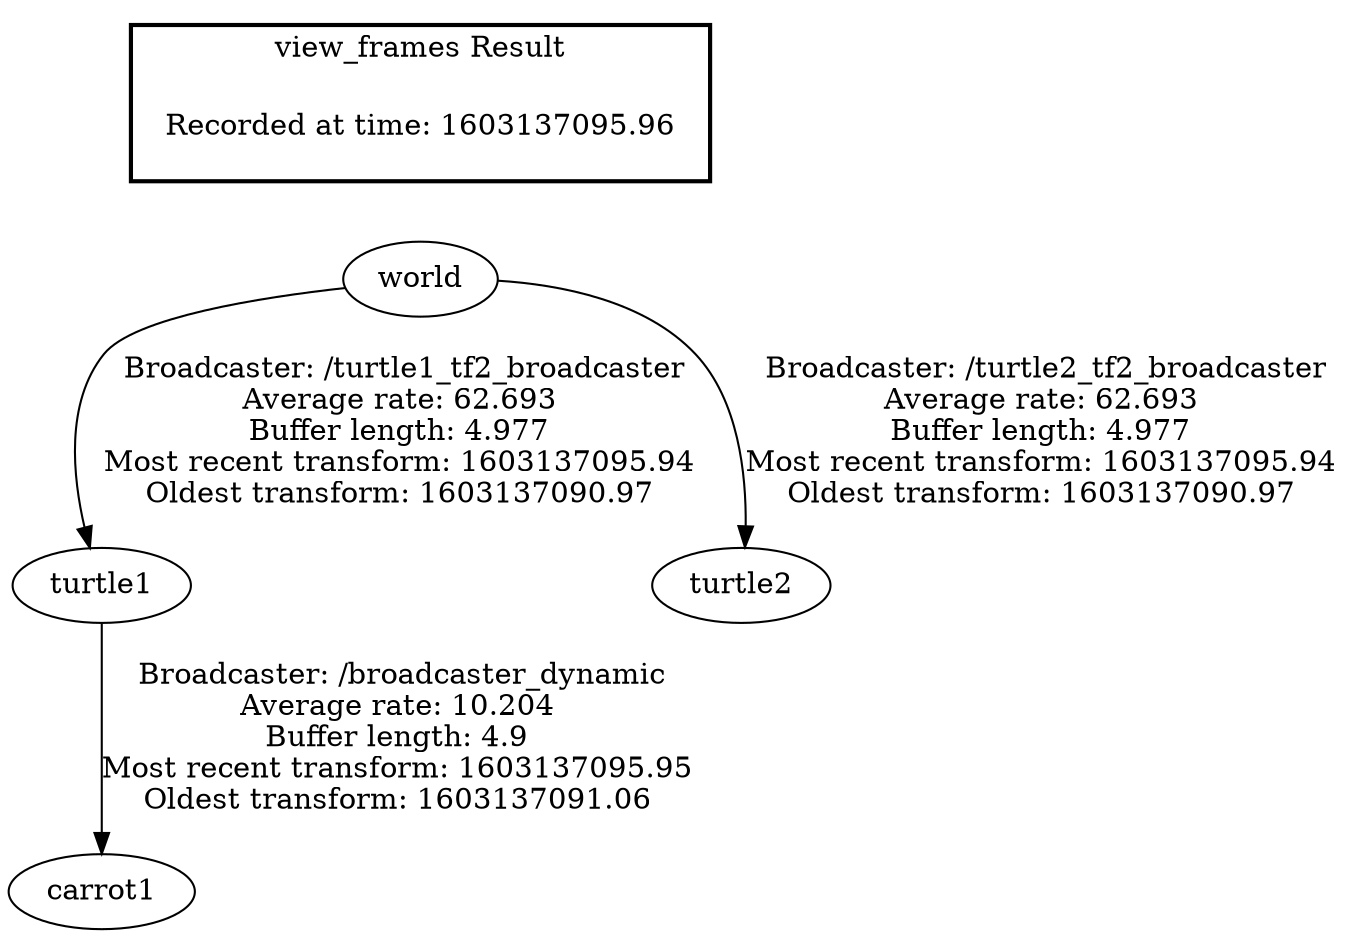 digraph G {
"turtle1" -> "carrot1"[label=" Broadcaster: /broadcaster_dynamic\nAverage rate: 10.204\nBuffer length: 4.9\nMost recent transform: 1603137095.95\nOldest transform: 1603137091.06\n"];
"world" -> "turtle1"[label=" Broadcaster: /turtle1_tf2_broadcaster\nAverage rate: 62.693\nBuffer length: 4.977\nMost recent transform: 1603137095.94\nOldest transform: 1603137090.97\n"];
"world" -> "turtle2"[label=" Broadcaster: /turtle2_tf2_broadcaster\nAverage rate: 62.693\nBuffer length: 4.977\nMost recent transform: 1603137095.94\nOldest transform: 1603137090.97\n"];
edge [style=invis];
 subgraph cluster_legend { style=bold; color=black; label ="view_frames Result";
"Recorded at time: 1603137095.96"[ shape=plaintext ] ;
}->"world";
}